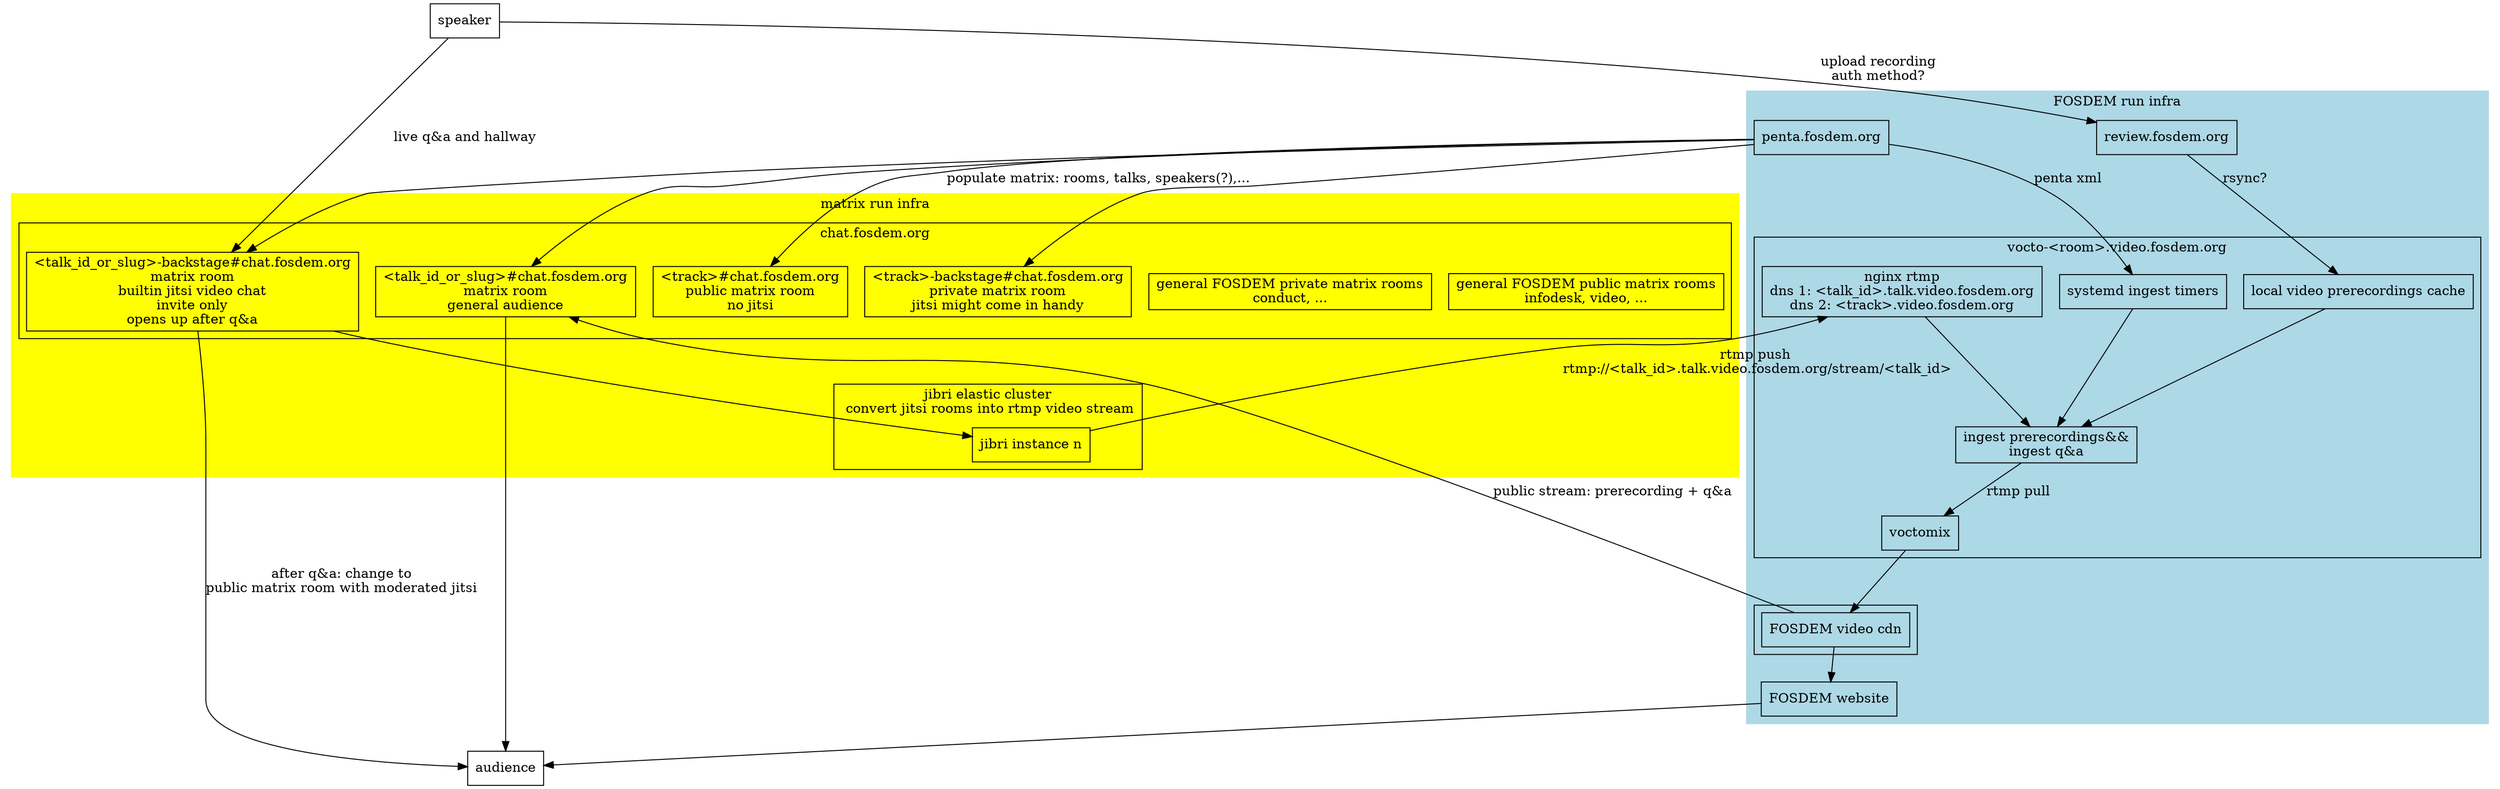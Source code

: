 digraph G {
	#concentrate=true;
	node [shape=box];
	speaker_laptop [label="speaker"];

	subgraph cluster_matrix_run_infra {
		subgraph cluster_chat_fosdem_org {
			label= "matrix services";
			//parts
			matrix_room_fosdem[label="general FOSDEM public matrix rooms\ninfodesk, video, ..."];
			matrix_room_fosdem_backstage[label="general FOSDEM private matrix rooms\nconduct, ..."];
			matrix_room_track[label="<track>#chat.fosdem.org\npublic matrix room\nno jitsi"];
			matrix_room_track_backstage[label="<track>-backstage#chat.fosdem.org\nprivate matrix room\njitsi might come in handy"];
			matrix_room_talk_backstage [label="\<talk_id_or_slug\>-backstage#chat.fosdem.org\nmatrix room\nbuiltin jitsi video chat\ninvite only\nopens up after q\&a", URL="https://github.com"];
			matrix_room_talk [label="\<talk_id_or_slug\>#chat.fosdem.org\nmatrix room\ngeneral audience", URL="https://github.com"];
			label = "chat.fosdem.org";
		}

		subgraph cluster_jibri_fosdem_org {
			jibri_instance_n[label="jibri instance n", URL="http://github.com"];
			label = "jibri elastic cluster\n convert jitsi rooms into rtmp video stream";
		}
		label = "matrix run infra";
		style=filled;
		color=yellow;
	}


	subgraph cluster_fosdem_infra {
		subgraph penta {
			label = "pentabarf";
			penta_fosdem_org [label = "penta.fosdem.org"];
		}
		subgraph sreview {
			style=filled;
			review_fosdem_org [label="review.fosdem.org"];
		}
		subgraph cluster_vocto_video_fosdem_org {
			nginx_rtmp [label="nginx rtmp\ndns 1\: \<talk_id\>.talk.video.fosdem.org\ndns 2: \<track\>.video.fosdem.org"];
			vocto_ingest [label="ingest prerecordings\&\&\ningest q\&a"];
			voctomix [label="voctomix"];
			ingest_timers [label="systemd ingest timers"];
			recordings_cache [label="local video prerecordings cache"];
			label = "vocto-\<room\>.video.fosdem.org";
		}
		subgraph cluster_cdn_video_fosdem_org {
			cdn_video_fosdem_org [label="FOSDEM video cdn"];
		}
		subgraph fosdem_org {
			www_fosdem_org [label="FOSDEM website"];
		}
		label = "FOSDEM run infra";
		style = filled;
		color = lightblue;
	}
	audience;


	speaker_laptop -> matrix_room_talk_backstage [label="live q\&a and hallway"];
	speaker_laptop -> review_fosdem_org [label="upload recording\nauth method?"];
	review_fosdem_org -> recordings_cache [label="rsync?"];
	recordings_cache -> vocto_ingest;
	matrix_room_talk_backstage -> jibri_instance_n;
	jibri_instance_n -> nginx_rtmp [label="rtmp push\n rtmp://<talk_id>.talk.video.fosdem.org/stream/<talk_id>"];
	penta_fosdem_org -> ingest_timers [label="penta xml"];
	penta_fosdem_org -> matrix_room_track [label="populate matrix: rooms, talks, speakers(?),..."];
	penta_fosdem_org -> matrix_room_track_backstage;
	penta_fosdem_org -> matrix_room_talk;
	penta_fosdem_org -> matrix_room_talk_backstage;
	ingest_timers -> vocto_ingest;
	nginx_rtmp -> vocto_ingest;
	vocto_ingest -> voctomix [label="rtmp pull"];
	voctomix -> cdn_video_fosdem_org;
	cdn_video_fosdem_org -> matrix_room_talk [label="public stream: prerecording + q\&a"];
	cdn_video_fosdem_org -> www_fosdem_org;
	matrix_room_talk -> audience;
	matrix_room_talk_backstage -> audience [label="after q\&a: change to\npublic matrix room with moderated jitsi"];
	www_fosdem_org -> audience;
}
